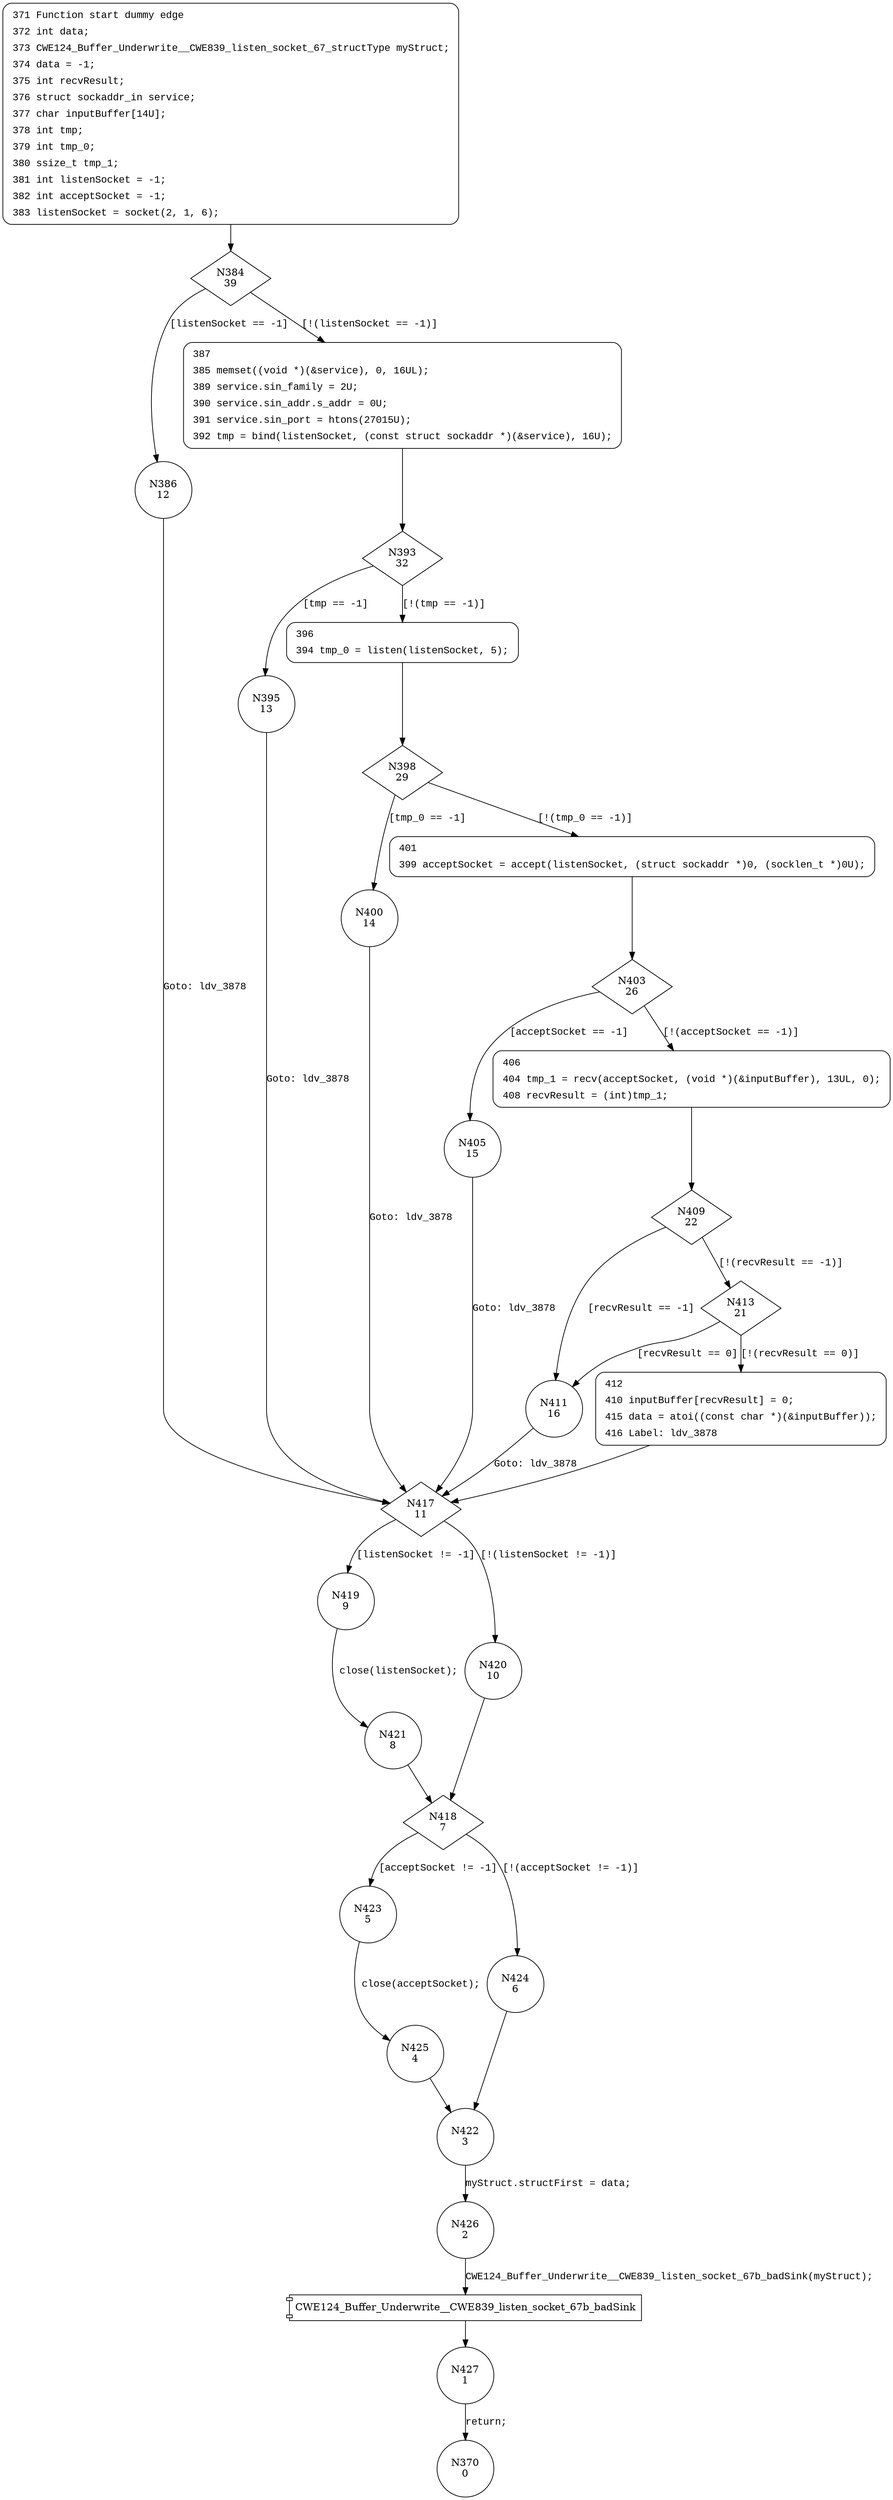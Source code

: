 digraph CWE124_Buffer_Underwrite__CWE839_listen_socket_67_bad {
384 [shape="diamond" label="N384\n39"]
386 [shape="circle" label="N386\n12"]
387 [shape="circle" label="N387\n38"]
393 [shape="diamond" label="N393\n32"]
395 [shape="circle" label="N395\n13"]
396 [shape="circle" label="N396\n31"]
398 [shape="diamond" label="N398\n29"]
400 [shape="circle" label="N400\n14"]
401 [shape="circle" label="N401\n28"]
403 [shape="diamond" label="N403\n26"]
405 [shape="circle" label="N405\n15"]
406 [shape="circle" label="N406\n25"]
409 [shape="diamond" label="N409\n22"]
411 [shape="circle" label="N411\n16"]
413 [shape="diamond" label="N413\n21"]
412 [shape="circle" label="N412\n20"]
417 [shape="diamond" label="N417\n11"]
419 [shape="circle" label="N419\n9"]
420 [shape="circle" label="N420\n10"]
418 [shape="diamond" label="N418\n7"]
423 [shape="circle" label="N423\n5"]
424 [shape="circle" label="N424\n6"]
422 [shape="circle" label="N422\n3"]
426 [shape="circle" label="N426\n2"]
427 [shape="circle" label="N427\n1"]
425 [shape="circle" label="N425\n4"]
421 [shape="circle" label="N421\n8"]
370 [shape="circle" label="N370\n0"]
371 [style="filled,bold" penwidth="1" fillcolor="white" fontname="Courier New" shape="Mrecord" label=<<table border="0" cellborder="0" cellpadding="3" bgcolor="white"><tr><td align="right">371</td><td align="left">Function start dummy edge</td></tr><tr><td align="right">372</td><td align="left">int data;</td></tr><tr><td align="right">373</td><td align="left">CWE124_Buffer_Underwrite__CWE839_listen_socket_67_structType myStruct;</td></tr><tr><td align="right">374</td><td align="left">data = -1;</td></tr><tr><td align="right">375</td><td align="left">int recvResult;</td></tr><tr><td align="right">376</td><td align="left">struct sockaddr_in service;</td></tr><tr><td align="right">377</td><td align="left">char inputBuffer[14U];</td></tr><tr><td align="right">378</td><td align="left">int tmp;</td></tr><tr><td align="right">379</td><td align="left">int tmp_0;</td></tr><tr><td align="right">380</td><td align="left">ssize_t tmp_1;</td></tr><tr><td align="right">381</td><td align="left">int listenSocket = -1;</td></tr><tr><td align="right">382</td><td align="left">int acceptSocket = -1;</td></tr><tr><td align="right">383</td><td align="left">listenSocket = socket(2, 1, 6);</td></tr></table>>]
371 -> 384[label=""]
387 [style="filled,bold" penwidth="1" fillcolor="white" fontname="Courier New" shape="Mrecord" label=<<table border="0" cellborder="0" cellpadding="3" bgcolor="white"><tr><td align="right">387</td><td align="left"></td></tr><tr><td align="right">385</td><td align="left">memset((void *)(&amp;service), 0, 16UL);</td></tr><tr><td align="right">389</td><td align="left">service.sin_family = 2U;</td></tr><tr><td align="right">390</td><td align="left">service.sin_addr.s_addr = 0U;</td></tr><tr><td align="right">391</td><td align="left">service.sin_port = htons(27015U);</td></tr><tr><td align="right">392</td><td align="left">tmp = bind(listenSocket, (const struct sockaddr *)(&amp;service), 16U);</td></tr></table>>]
387 -> 393[label=""]
396 [style="filled,bold" penwidth="1" fillcolor="white" fontname="Courier New" shape="Mrecord" label=<<table border="0" cellborder="0" cellpadding="3" bgcolor="white"><tr><td align="right">396</td><td align="left"></td></tr><tr><td align="right">394</td><td align="left">tmp_0 = listen(listenSocket, 5);</td></tr></table>>]
396 -> 398[label=""]
401 [style="filled,bold" penwidth="1" fillcolor="white" fontname="Courier New" shape="Mrecord" label=<<table border="0" cellborder="0" cellpadding="3" bgcolor="white"><tr><td align="right">401</td><td align="left"></td></tr><tr><td align="right">399</td><td align="left">acceptSocket = accept(listenSocket, (struct sockaddr *)0, (socklen_t *)0U);</td></tr></table>>]
401 -> 403[label=""]
406 [style="filled,bold" penwidth="1" fillcolor="white" fontname="Courier New" shape="Mrecord" label=<<table border="0" cellborder="0" cellpadding="3" bgcolor="white"><tr><td align="right">406</td><td align="left"></td></tr><tr><td align="right">404</td><td align="left">tmp_1 = recv(acceptSocket, (void *)(&amp;inputBuffer), 13UL, 0);</td></tr><tr><td align="right">408</td><td align="left">recvResult = (int)tmp_1;</td></tr></table>>]
406 -> 409[label=""]
412 [style="filled,bold" penwidth="1" fillcolor="white" fontname="Courier New" shape="Mrecord" label=<<table border="0" cellborder="0" cellpadding="3" bgcolor="white"><tr><td align="right">412</td><td align="left"></td></tr><tr><td align="right">410</td><td align="left">inputBuffer[recvResult] = 0;</td></tr><tr><td align="right">415</td><td align="left">data = atoi((const char *)(&amp;inputBuffer));</td></tr><tr><td align="right">416</td><td align="left">Label: ldv_3878</td></tr></table>>]
412 -> 417[label=""]
384 -> 386 [label="[listenSocket == -1]" fontname="Courier New"]
384 -> 387 [label="[!(listenSocket == -1)]" fontname="Courier New"]
393 -> 395 [label="[tmp == -1]" fontname="Courier New"]
393 -> 396 [label="[!(tmp == -1)]" fontname="Courier New"]
398 -> 400 [label="[tmp_0 == -1]" fontname="Courier New"]
398 -> 401 [label="[!(tmp_0 == -1)]" fontname="Courier New"]
403 -> 405 [label="[acceptSocket == -1]" fontname="Courier New"]
403 -> 406 [label="[!(acceptSocket == -1)]" fontname="Courier New"]
409 -> 411 [label="[recvResult == -1]" fontname="Courier New"]
409 -> 413 [label="[!(recvResult == -1)]" fontname="Courier New"]
413 -> 411 [label="[recvResult == 0]" fontname="Courier New"]
413 -> 412 [label="[!(recvResult == 0)]" fontname="Courier New"]
417 -> 419 [label="[listenSocket != -1]" fontname="Courier New"]
417 -> 420 [label="[!(listenSocket != -1)]" fontname="Courier New"]
418 -> 423 [label="[acceptSocket != -1]" fontname="Courier New"]
418 -> 424 [label="[!(acceptSocket != -1)]" fontname="Courier New"]
422 -> 426 [label="myStruct.structFirst = data;" fontname="Courier New"]
100019 [shape="component" label="CWE124_Buffer_Underwrite__CWE839_listen_socket_67b_badSink"]
426 -> 100019 [label="CWE124_Buffer_Underwrite__CWE839_listen_socket_67b_badSink(myStruct);" fontname="Courier New"]
100019 -> 427 [label="" fontname="Courier New"]
423 -> 425 [label="close(acceptSocket);" fontname="Courier New"]
419 -> 421 [label="close(listenSocket);" fontname="Courier New"]
411 -> 417 [label="Goto: ldv_3878" fontname="Courier New"]
400 -> 417 [label="Goto: ldv_3878" fontname="Courier New"]
386 -> 417 [label="Goto: ldv_3878" fontname="Courier New"]
420 -> 418 [label="" fontname="Courier New"]
424 -> 422 [label="" fontname="Courier New"]
427 -> 370 [label="return;" fontname="Courier New"]
425 -> 422 [label="" fontname="Courier New"]
421 -> 418 [label="" fontname="Courier New"]
405 -> 417 [label="Goto: ldv_3878" fontname="Courier New"]
395 -> 417 [label="Goto: ldv_3878" fontname="Courier New"]
}